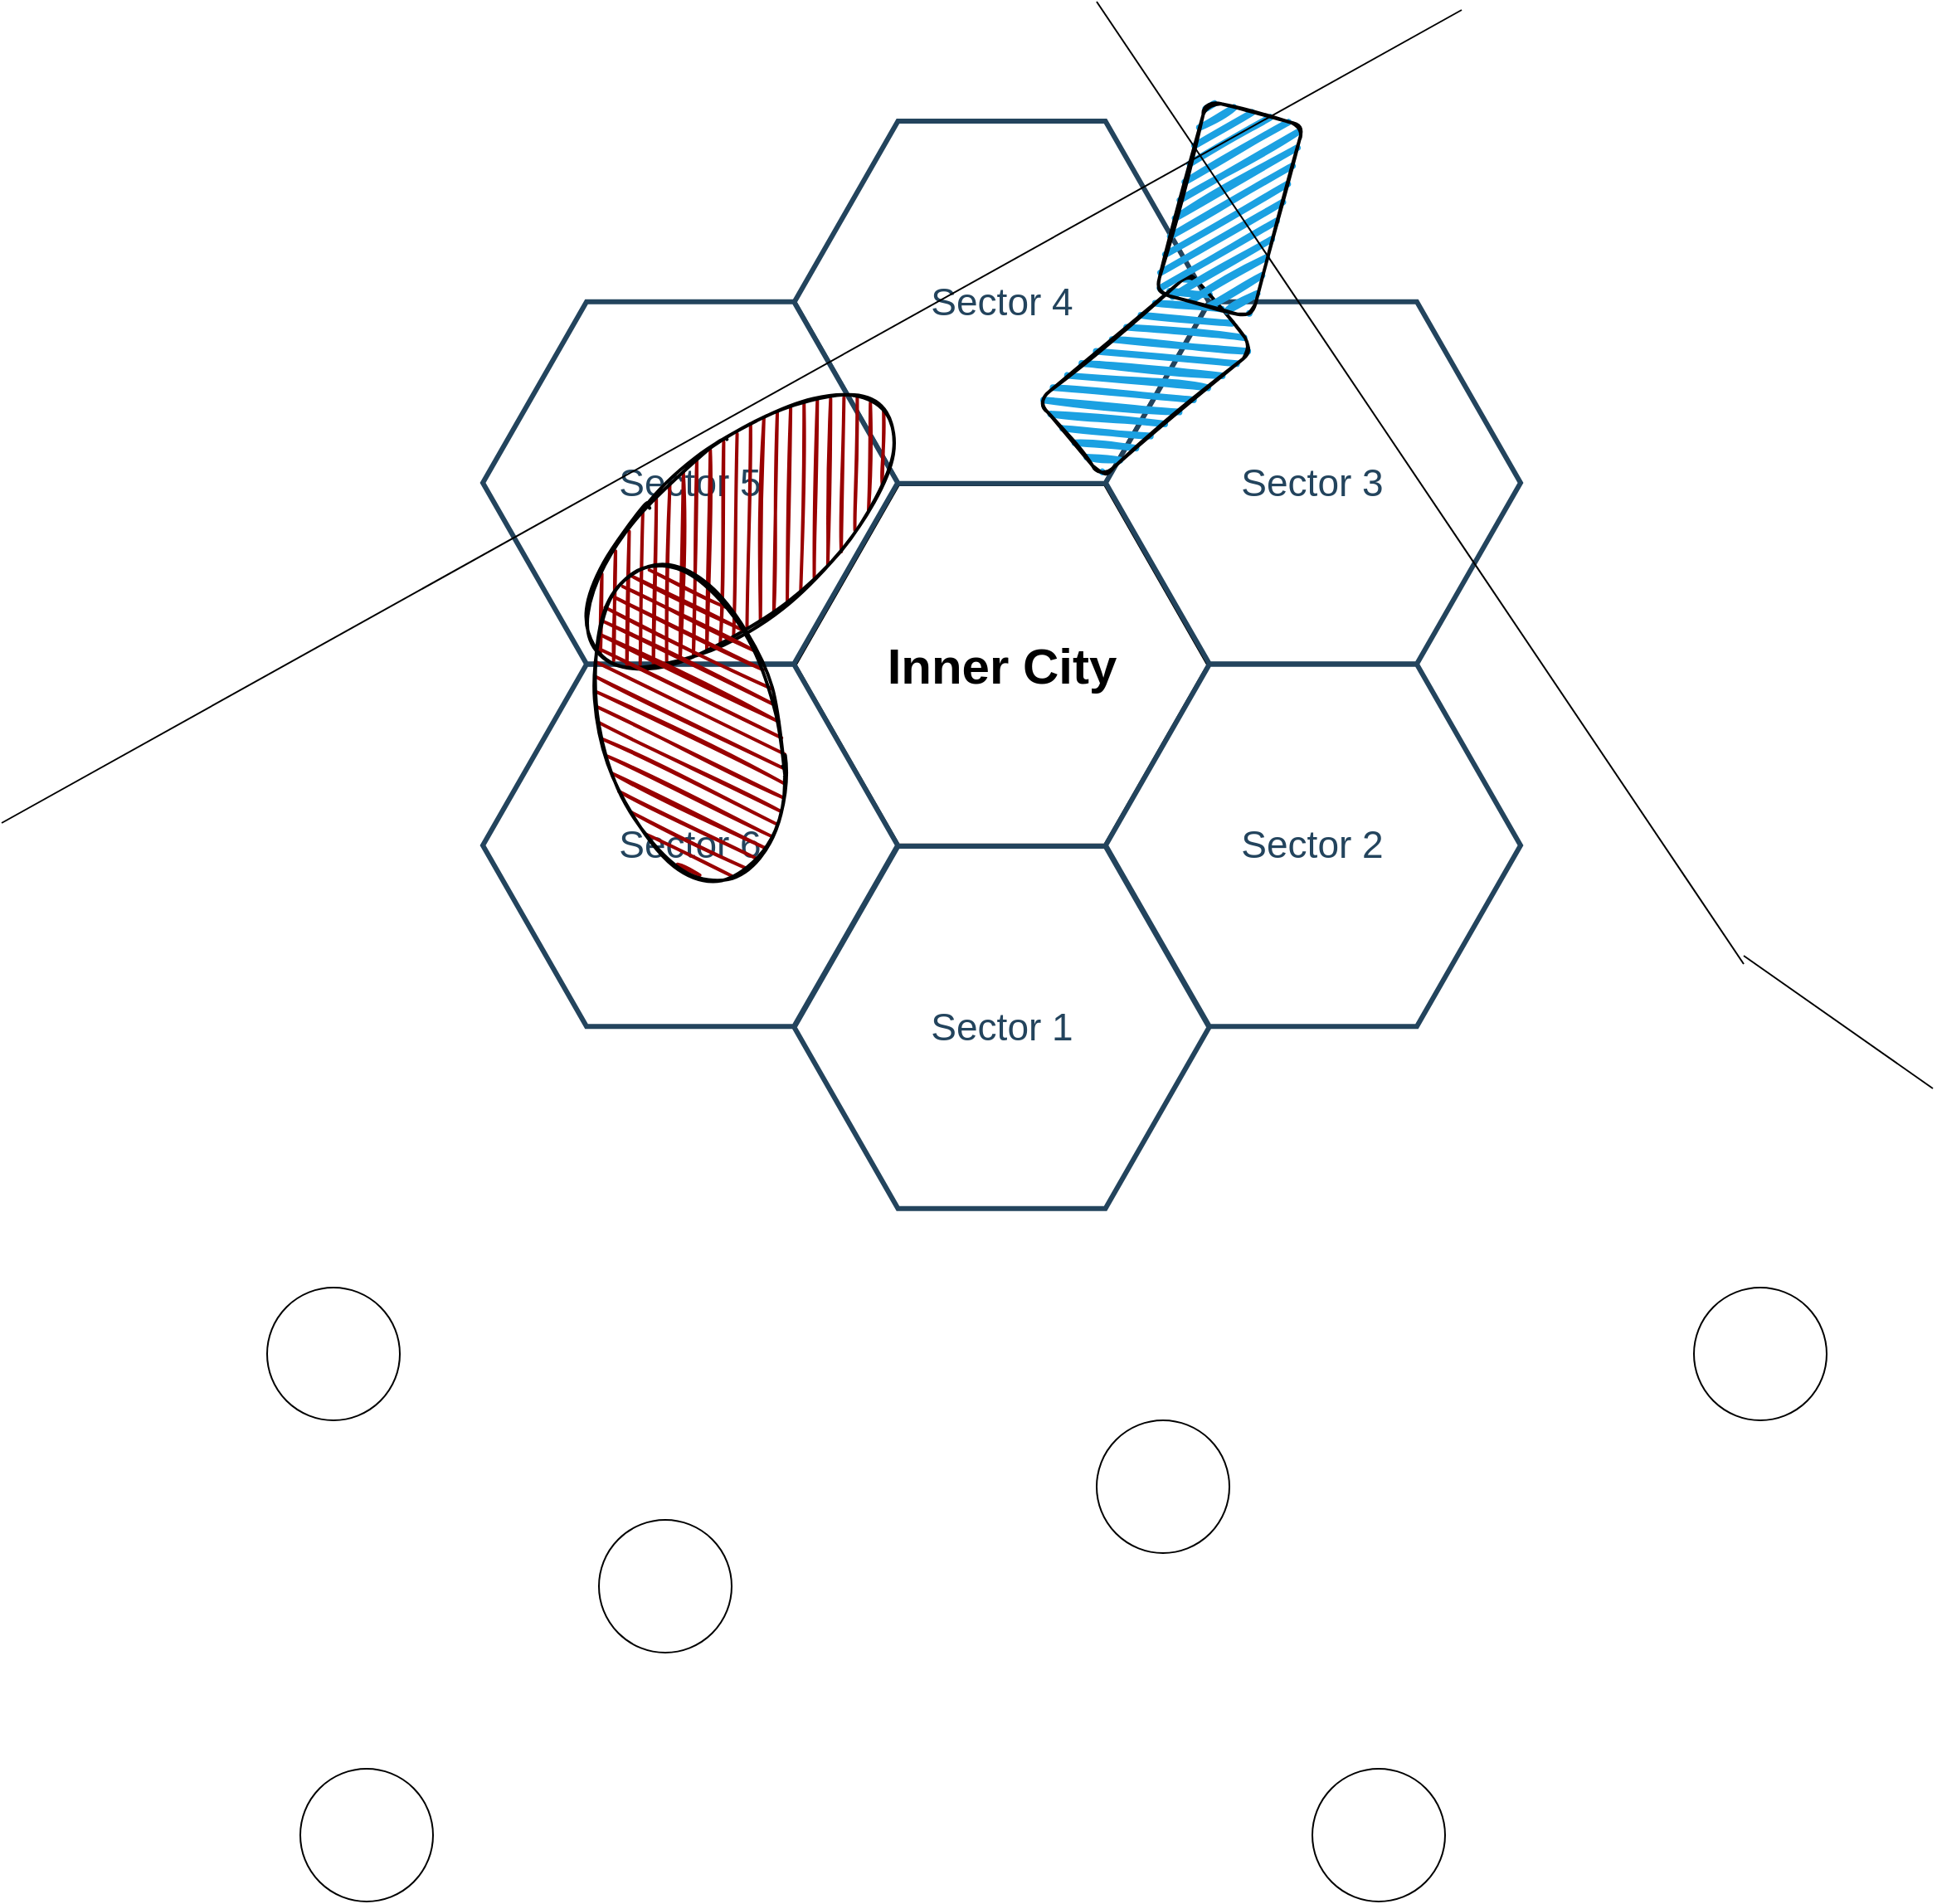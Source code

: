 <mxfile version="15.2.9" type="github">
  <diagram id="07fea595-8f29-1299-0266-81d95cde20df" name="Page-1">
    <mxGraphModel dx="1747" dy="-1225" grid="1" gridSize="10" guides="1" tooltips="1" connect="1" arrows="1" fold="1" page="1" pageScale="1" pageWidth="1169" pageHeight="827" background="none" math="0" shadow="0">
      <root>
        <mxCell id="0" />
        <mxCell id="1" parent="0" />
        <mxCell id="oZi61YfB-YG20l5aSopQ-657" value="" style="group" vertex="1" connectable="0" parent="1">
          <mxGeometry x="290" y="2567" width="640" height="655.33" as="geometry" />
        </mxCell>
        <mxCell id="644" value="&lt;span style=&quot;font-size: 30px&quot;&gt;&lt;b&gt;Inner City&lt;/b&gt;&lt;/span&gt;" style="shape=hexagon;perimeter=hexagonPerimeter2;whiteSpace=wrap;html=1;shadow=0;labelBackgroundColor=none;fontFamily=Helvetica;fontSize=23;align=center;strokeWidth=3;" parent="oZi61YfB-YG20l5aSopQ-657" vertex="1">
          <mxGeometry x="187.713" y="218.554" width="250.073" height="218.333" as="geometry" />
        </mxCell>
        <mxCell id="645" value="" style="triangle;whiteSpace=wrap;html=1;shadow=0;labelBackgroundColor=none;strokeColor=none;fillColor=#FFFFFF;fontFamily=Helvetica;fontSize=17;fontColor=#23445d;align=center;rotation=90;gradientColor=none;flipV=1;flipH=1;opacity=20;" parent="oZi61YfB-YG20l5aSopQ-657" vertex="1">
          <mxGeometry x="92.221" y="233.566" width="57.738" height="127.705" as="geometry" />
        </mxCell>
        <mxCell id="646" value="Sector 4" style="shape=hexagon;perimeter=hexagonPerimeter2;whiteSpace=wrap;html=1;shadow=0;labelBackgroundColor=none;strokeColor=#23445D;fillColor=#ffffff;gradientColor=none;fontFamily=Helvetica;fontSize=23;fontColor=#23445D;align=center;strokeWidth=3;" parent="oZi61YfB-YG20l5aSopQ-657" vertex="1">
          <mxGeometry x="187.713" width="250.073" height="218.333" as="geometry" />
        </mxCell>
        <mxCell id="647" value="Sector 3" style="shape=hexagon;perimeter=hexagonPerimeter2;whiteSpace=wrap;html=1;shadow=0;labelBackgroundColor=none;strokeColor=#23445D;fillColor=#FFFFFF;gradientColor=none;fontFamily=Helvetica;fontSize=23;fontColor=#23445d;align=center;strokeWidth=3;" parent="oZi61YfB-YG20l5aSopQ-657" vertex="1">
          <mxGeometry x="375.427" y="108.829" width="250.073" height="218.333" as="geometry" />
        </mxCell>
        <mxCell id="648" value="Sector 2" style="shape=hexagon;perimeter=hexagonPerimeter2;whiteSpace=wrap;html=1;shadow=0;labelBackgroundColor=none;strokeColor=#23445D;fillColor=#FFFFFF;gradientColor=none;fontFamily=Helvetica;fontSize=23;fontColor=#23445d;align=center;strokeWidth=3;" parent="oZi61YfB-YG20l5aSopQ-657" vertex="1">
          <mxGeometry x="375.427" y="327.328" width="250.073" height="218.333" as="geometry" />
        </mxCell>
        <mxCell id="649" value="&lt;font style=&quot;font-size: 23px&quot;&gt;Sector 1&lt;/font&gt;" style="shape=hexagon;perimeter=hexagonPerimeter2;whiteSpace=wrap;html=1;shadow=0;labelBackgroundColor=none;strokeColor=#23445D;fillColor=#FFFFFF;gradientColor=none;fontFamily=Helvetica;fontSize=23;fontColor=#23445d;align=center;strokeWidth=3;" parent="oZi61YfB-YG20l5aSopQ-657" vertex="1">
          <mxGeometry x="187.713" y="436.997" width="250.073" height="218.333" as="geometry" />
        </mxCell>
        <mxCell id="650" value="&lt;span style=&quot;background-color: rgb(255 , 255 , 255)&quot;&gt;Sector 6&lt;/span&gt;" style="shape=hexagon;perimeter=hexagonPerimeter2;whiteSpace=wrap;html=1;shadow=0;labelBackgroundColor=none;strokeColor=#23445D;fillColor=#FFFFFF;gradientColor=none;fontFamily=Helvetica;fontSize=23;fontColor=#23445d;align=center;strokeWidth=3;" parent="oZi61YfB-YG20l5aSopQ-657" vertex="1">
          <mxGeometry y="327.328" width="250.073" height="218.333" as="geometry" />
        </mxCell>
        <mxCell id="651" value="Sector 5" style="shape=hexagon;perimeter=hexagonPerimeter2;whiteSpace=wrap;html=1;shadow=0;labelBackgroundColor=none;strokeColor=#23445D;fillColor=#ffffff;gradientColor=none;fontFamily=Helvetica;fontSize=23;fontColor=#23445D;align=center;strokeWidth=3;" parent="oZi61YfB-YG20l5aSopQ-657" vertex="1">
          <mxGeometry x="9.117e-14" y="108.829" width="250.073" height="218.333" as="geometry" />
        </mxCell>
        <mxCell id="oZi61YfB-YG20l5aSopQ-660" value="" style="rounded=1;whiteSpace=wrap;html=1;strokeWidth=2;fillWeight=4;hachureGap=8;hachureAngle=45;fillColor=#1ba1e2;sketch=1;rotation=-40;" vertex="1" parent="oZi61YfB-YG20l5aSopQ-657">
          <mxGeometry x="340" y="123" width="120" height="60" as="geometry" />
        </mxCell>
        <mxCell id="oZi61YfB-YG20l5aSopQ-661" value="" style="rounded=1;whiteSpace=wrap;html=1;strokeWidth=2;fillWeight=4;hachureGap=8;hachureAngle=45;fillColor=#1ba1e2;sketch=1;rotation=-75;" vertex="1" parent="oZi61YfB-YG20l5aSopQ-657">
          <mxGeometry x="390" y="23" width="120" height="60" as="geometry" />
        </mxCell>
        <mxCell id="oZi61YfB-YG20l5aSopQ-659" value="" style="endArrow=none;html=1;" edge="1" parent="oZi61YfB-YG20l5aSopQ-657">
          <mxGeometry width="50" height="50" relative="1" as="geometry">
            <mxPoint x="760" y="508" as="sourcePoint" />
            <mxPoint x="370" y="-72" as="targetPoint" />
          </mxGeometry>
        </mxCell>
        <mxCell id="oZi61YfB-YG20l5aSopQ-669" value="" style="ellipse;whiteSpace=wrap;html=1;strokeWidth=2;fillWeight=2;hachureGap=8;fillColor=#990000;fillStyle=dots;sketch=1;rotation=-40;" vertex="1" parent="oZi61YfB-YG20l5aSopQ-657">
          <mxGeometry x="40.12" y="195.3" width="230.48" height="103.86" as="geometry" />
        </mxCell>
        <mxCell id="oZi61YfB-YG20l5aSopQ-670" value="" style="ellipse;whiteSpace=wrap;html=1;strokeWidth=2;fillWeight=2;hachureGap=8;fillColor=#990000;fillStyle=dots;sketch=1;rotation=75;" vertex="1" parent="oZi61YfB-YG20l5aSopQ-657">
          <mxGeometry x="25.33" y="307.31" width="198.01" height="110.27" as="geometry" />
        </mxCell>
        <mxCell id="oZi61YfB-YG20l5aSopQ-658" value="" style="endArrow=none;html=1;" edge="1" parent="1">
          <mxGeometry width="50" height="50" relative="1" as="geometry">
            <mxPoint y="2990" as="sourcePoint" />
            <mxPoint x="880" y="2500" as="targetPoint" />
          </mxGeometry>
        </mxCell>
        <mxCell id="oZi61YfB-YG20l5aSopQ-662" value="" style="endArrow=none;html=1;" edge="1" parent="1">
          <mxGeometry width="50" height="50" relative="1" as="geometry">
            <mxPoint x="1050" y="3070" as="sourcePoint" />
            <mxPoint x="1164" y="3150" as="targetPoint" />
          </mxGeometry>
        </mxCell>
        <mxCell id="oZi61YfB-YG20l5aSopQ-663" value="" style="ellipse;whiteSpace=wrap;html=1;aspect=fixed;" vertex="1" parent="1">
          <mxGeometry x="160" y="3270" width="80" height="80" as="geometry" />
        </mxCell>
        <mxCell id="oZi61YfB-YG20l5aSopQ-664" value="" style="ellipse;whiteSpace=wrap;html=1;aspect=fixed;" vertex="1" parent="1">
          <mxGeometry x="360" y="3410" width="80" height="80" as="geometry" />
        </mxCell>
        <mxCell id="oZi61YfB-YG20l5aSopQ-665" value="" style="ellipse;whiteSpace=wrap;html=1;aspect=fixed;" vertex="1" parent="1">
          <mxGeometry x="660" y="3350" width="80" height="80" as="geometry" />
        </mxCell>
        <mxCell id="oZi61YfB-YG20l5aSopQ-666" value="" style="ellipse;whiteSpace=wrap;html=1;aspect=fixed;" vertex="1" parent="1">
          <mxGeometry x="1020" y="3270" width="80" height="80" as="geometry" />
        </mxCell>
        <mxCell id="oZi61YfB-YG20l5aSopQ-667" value="" style="ellipse;whiteSpace=wrap;html=1;aspect=fixed;" vertex="1" parent="1">
          <mxGeometry x="790" y="3560" width="80" height="80" as="geometry" />
        </mxCell>
        <mxCell id="oZi61YfB-YG20l5aSopQ-668" value="" style="ellipse;whiteSpace=wrap;html=1;aspect=fixed;" vertex="1" parent="1">
          <mxGeometry x="180" y="3560" width="80" height="80" as="geometry" />
        </mxCell>
      </root>
    </mxGraphModel>
  </diagram>
</mxfile>
